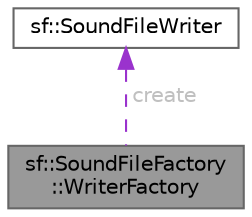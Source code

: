 digraph "sf::SoundFileFactory::WriterFactory"
{
 // INTERACTIVE_SVG=YES
 // LATEX_PDF_SIZE
  bgcolor="transparent";
  edge [fontname=Helvetica,fontsize=10,labelfontname=Helvetica,labelfontsize=10];
  node [fontname=Helvetica,fontsize=10,shape=box,height=0.2,width=0.4];
  Node1 [id="Node000001",label="sf::SoundFileFactory\l::WriterFactory",height=0.2,width=0.4,color="gray40", fillcolor="grey60", style="filled", fontcolor="black",tooltip=" "];
  Node2 -> Node1 [id="edge1_Node000001_Node000002",dir="back",color="darkorchid3",style="dashed",tooltip=" ",label=" create",fontcolor="grey" ];
  Node2 [id="Node000002",label="sf::SoundFileWriter",height=0.2,width=0.4,color="gray40", fillcolor="white", style="filled",URL="$a01657.html",tooltip="Abstract base class for sound file encoding."];
}

